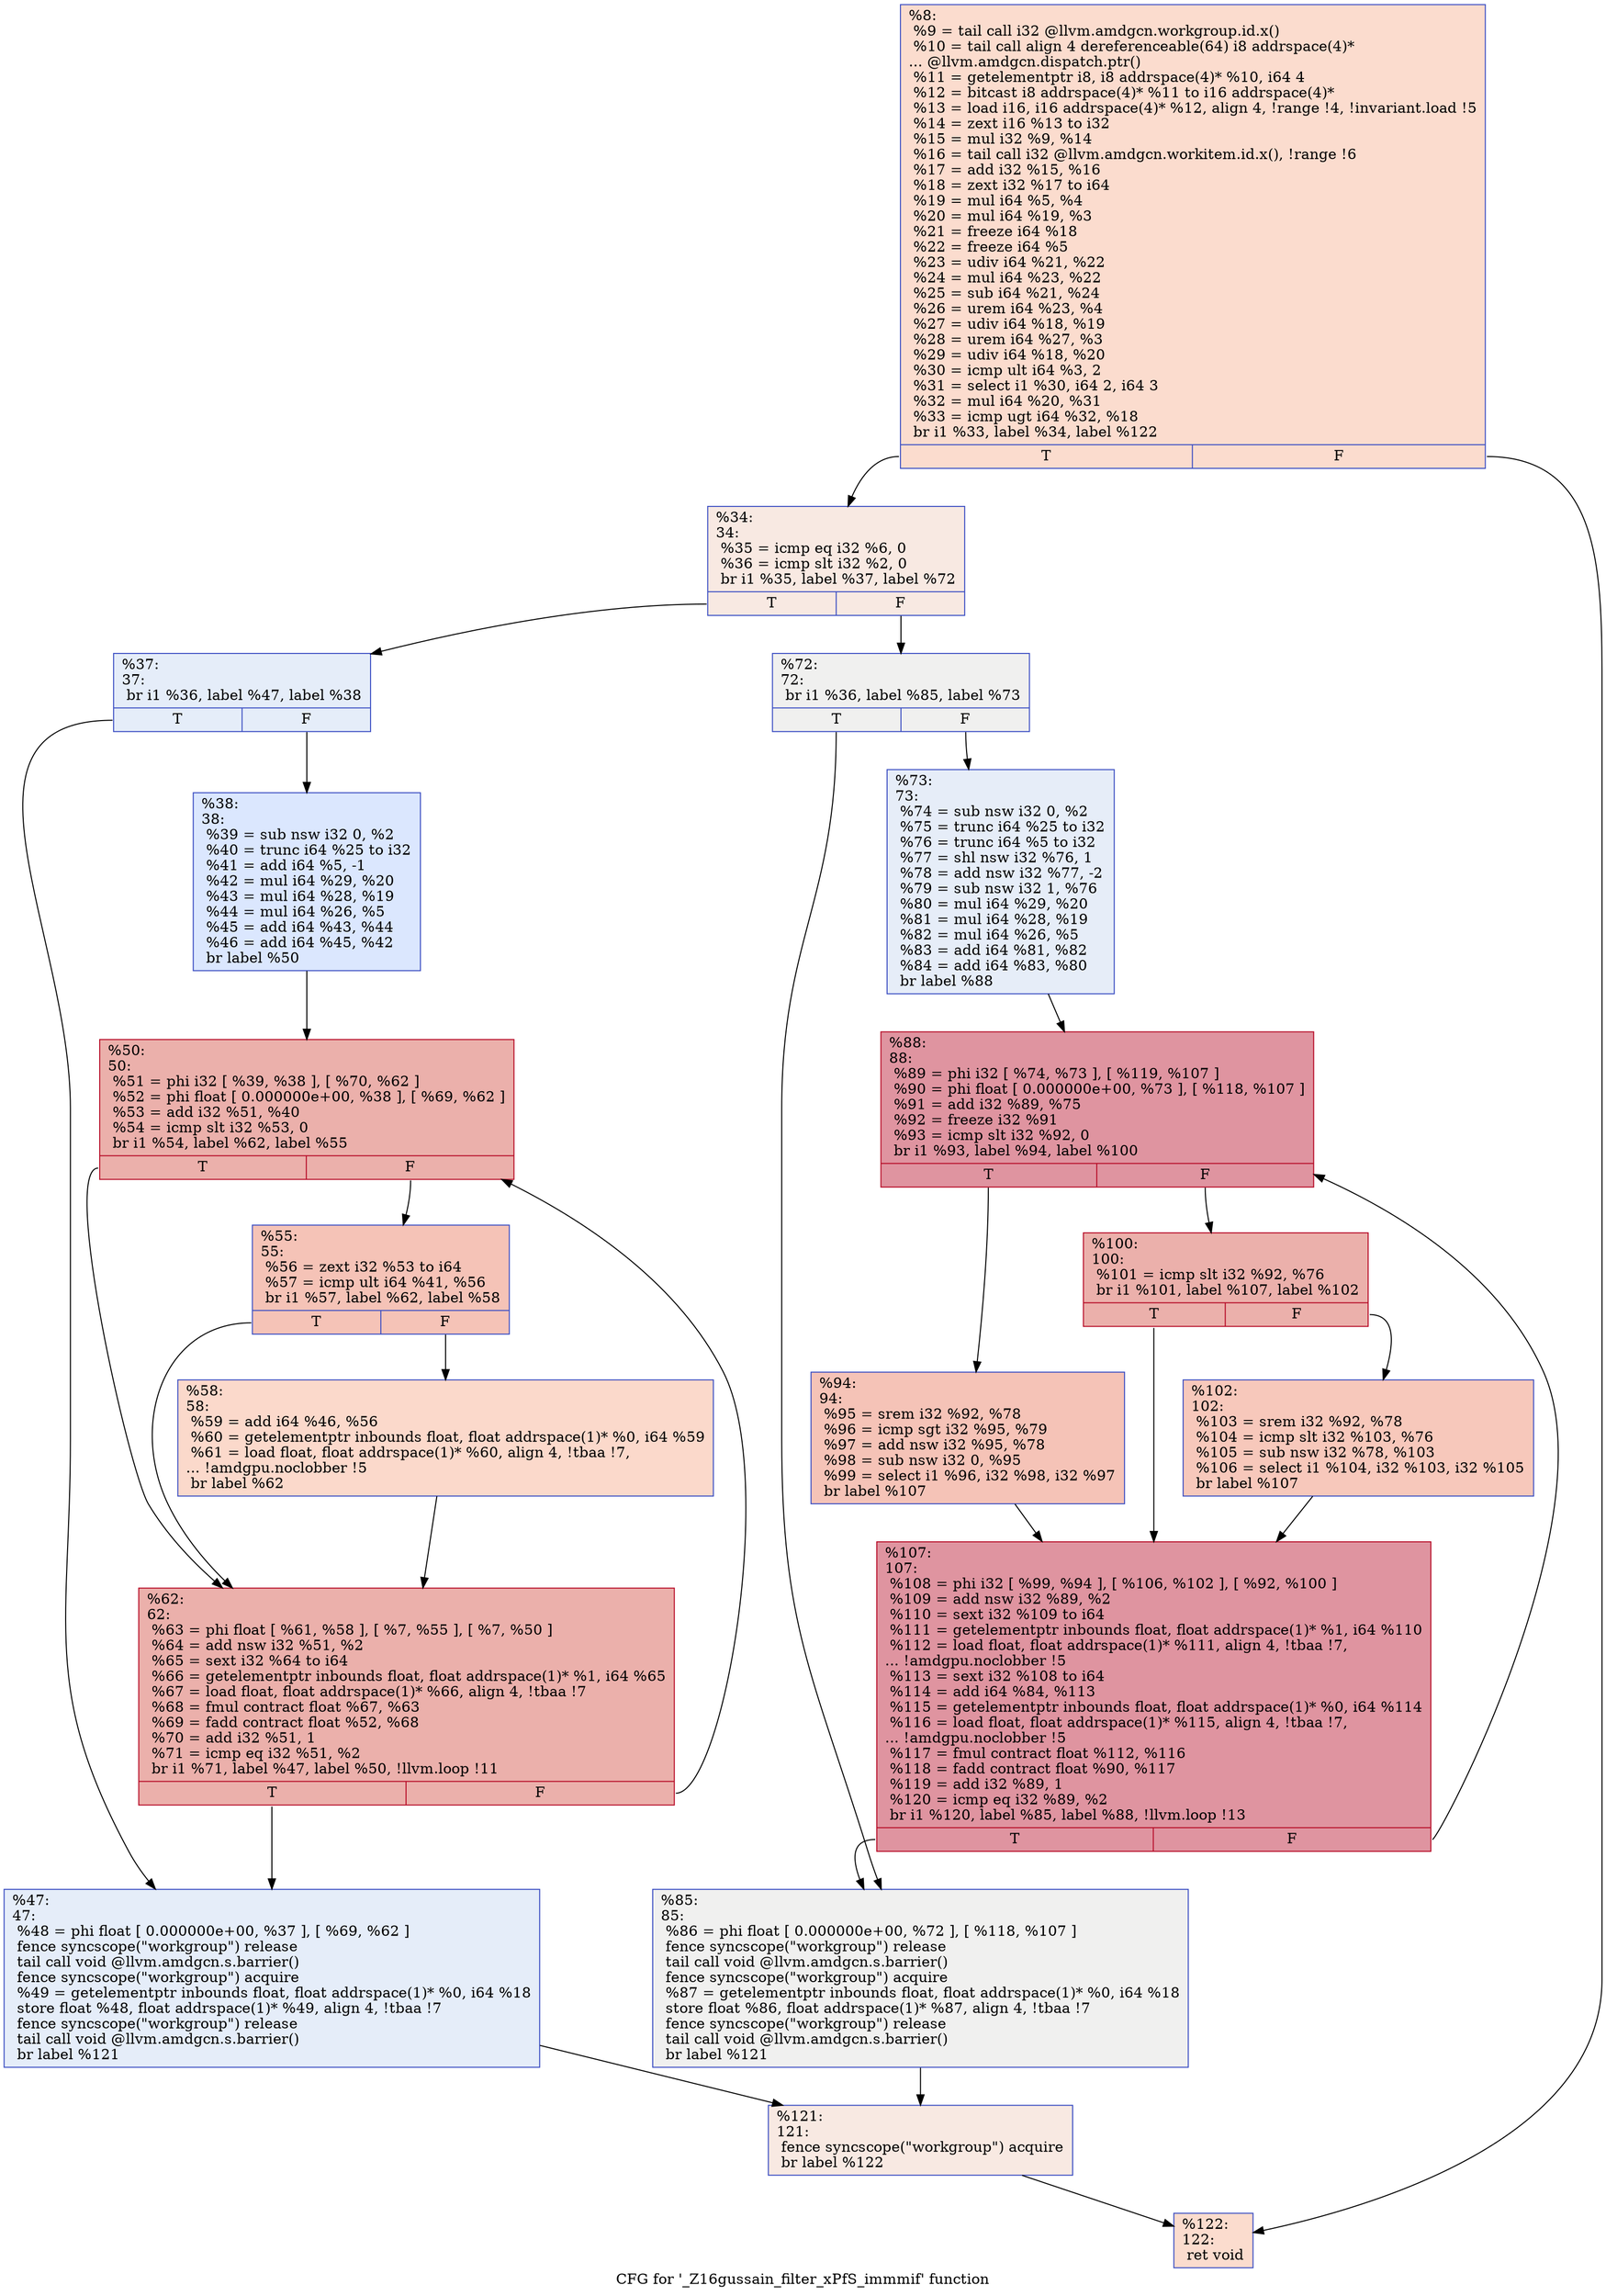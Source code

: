 digraph "CFG for '_Z16gussain_filter_xPfS_immmif' function" {
	label="CFG for '_Z16gussain_filter_xPfS_immmif' function";

	Node0x457f530 [shape=record,color="#3d50c3ff", style=filled, fillcolor="#f7af9170",label="{%8:\l  %9 = tail call i32 @llvm.amdgcn.workgroup.id.x()\l  %10 = tail call align 4 dereferenceable(64) i8 addrspace(4)*\l... @llvm.amdgcn.dispatch.ptr()\l  %11 = getelementptr i8, i8 addrspace(4)* %10, i64 4\l  %12 = bitcast i8 addrspace(4)* %11 to i16 addrspace(4)*\l  %13 = load i16, i16 addrspace(4)* %12, align 4, !range !4, !invariant.load !5\l  %14 = zext i16 %13 to i32\l  %15 = mul i32 %9, %14\l  %16 = tail call i32 @llvm.amdgcn.workitem.id.x(), !range !6\l  %17 = add i32 %15, %16\l  %18 = zext i32 %17 to i64\l  %19 = mul i64 %5, %4\l  %20 = mul i64 %19, %3\l  %21 = freeze i64 %18\l  %22 = freeze i64 %5\l  %23 = udiv i64 %21, %22\l  %24 = mul i64 %23, %22\l  %25 = sub i64 %21, %24\l  %26 = urem i64 %23, %4\l  %27 = udiv i64 %18, %19\l  %28 = urem i64 %27, %3\l  %29 = udiv i64 %18, %20\l  %30 = icmp ult i64 %3, 2\l  %31 = select i1 %30, i64 2, i64 3\l  %32 = mul i64 %20, %31\l  %33 = icmp ugt i64 %32, %18\l  br i1 %33, label %34, label %122\l|{<s0>T|<s1>F}}"];
	Node0x457f530:s0 -> Node0x4581350;
	Node0x457f530:s1 -> Node0x4581e80;
	Node0x4581350 [shape=record,color="#3d50c3ff", style=filled, fillcolor="#efcebd70",label="{%34:\l34:                                               \l  %35 = icmp eq i32 %6, 0\l  %36 = icmp slt i32 %2, 0\l  br i1 %35, label %37, label %72\l|{<s0>T|<s1>F}}"];
	Node0x4581350:s0 -> Node0x45820e0;
	Node0x4581350:s1 -> Node0x4582130;
	Node0x45820e0 [shape=record,color="#3d50c3ff", style=filled, fillcolor="#c5d6f270",label="{%37:\l37:                                               \l  br i1 %36, label %47, label %38\l|{<s0>T|<s1>F}}"];
	Node0x45820e0:s0 -> Node0x4582270;
	Node0x45820e0:s1 -> Node0x45822c0;
	Node0x45822c0 [shape=record,color="#3d50c3ff", style=filled, fillcolor="#aec9fc70",label="{%38:\l38:                                               \l  %39 = sub nsw i32 0, %2\l  %40 = trunc i64 %25 to i32\l  %41 = add i64 %5, -1\l  %42 = mul i64 %29, %20\l  %43 = mul i64 %28, %19\l  %44 = mul i64 %26, %5\l  %45 = add i64 %43, %44\l  %46 = add i64 %45, %42\l  br label %50\l}"];
	Node0x45822c0 -> Node0x4582890;
	Node0x4582270 [shape=record,color="#3d50c3ff", style=filled, fillcolor="#c5d6f270",label="{%47:\l47:                                               \l  %48 = phi float [ 0.000000e+00, %37 ], [ %69, %62 ]\l  fence syncscope(\"workgroup\") release\l  tail call void @llvm.amdgcn.s.barrier()\l  fence syncscope(\"workgroup\") acquire\l  %49 = getelementptr inbounds float, float addrspace(1)* %0, i64 %18\l  store float %48, float addrspace(1)* %49, align 4, !tbaa !7\l  fence syncscope(\"workgroup\") release\l  tail call void @llvm.amdgcn.s.barrier()\l  br label %121\l}"];
	Node0x4582270 -> Node0x4583c30;
	Node0x4582890 [shape=record,color="#b70d28ff", style=filled, fillcolor="#d24b4070",label="{%50:\l50:                                               \l  %51 = phi i32 [ %39, %38 ], [ %70, %62 ]\l  %52 = phi float [ 0.000000e+00, %38 ], [ %69, %62 ]\l  %53 = add i32 %51, %40\l  %54 = icmp slt i32 %53, 0\l  br i1 %54, label %62, label %55\l|{<s0>T|<s1>F}}"];
	Node0x4582890:s0 -> Node0x45833d0;
	Node0x4582890:s1 -> Node0x4583f70;
	Node0x4583f70 [shape=record,color="#3d50c3ff", style=filled, fillcolor="#e8765c70",label="{%55:\l55:                                               \l  %56 = zext i32 %53 to i64\l  %57 = icmp ult i64 %41, %56\l  br i1 %57, label %62, label %58\l|{<s0>T|<s1>F}}"];
	Node0x4583f70:s0 -> Node0x45833d0;
	Node0x4583f70:s1 -> Node0x45841b0;
	Node0x45841b0 [shape=record,color="#3d50c3ff", style=filled, fillcolor="#f7a88970",label="{%58:\l58:                                               \l  %59 = add i64 %46, %56\l  %60 = getelementptr inbounds float, float addrspace(1)* %0, i64 %59\l  %61 = load float, float addrspace(1)* %60, align 4, !tbaa !7,\l... !amdgpu.noclobber !5\l  br label %62\l}"];
	Node0x45841b0 -> Node0x45833d0;
	Node0x45833d0 [shape=record,color="#b70d28ff", style=filled, fillcolor="#d24b4070",label="{%62:\l62:                                               \l  %63 = phi float [ %61, %58 ], [ %7, %55 ], [ %7, %50 ]\l  %64 = add nsw i32 %51, %2\l  %65 = sext i32 %64 to i64\l  %66 = getelementptr inbounds float, float addrspace(1)* %1, i64 %65\l  %67 = load float, float addrspace(1)* %66, align 4, !tbaa !7\l  %68 = fmul contract float %67, %63\l  %69 = fadd contract float %52, %68\l  %70 = add i32 %51, 1\l  %71 = icmp eq i32 %51, %2\l  br i1 %71, label %47, label %50, !llvm.loop !11\l|{<s0>T|<s1>F}}"];
	Node0x45833d0:s0 -> Node0x4582270;
	Node0x45833d0:s1 -> Node0x4582890;
	Node0x4582130 [shape=record,color="#3d50c3ff", style=filled, fillcolor="#dedcdb70",label="{%72:\l72:                                               \l  br i1 %36, label %85, label %73\l|{<s0>T|<s1>F}}"];
	Node0x4582130:s0 -> Node0x4581de0;
	Node0x4582130:s1 -> Node0x45859c0;
	Node0x45859c0 [shape=record,color="#3d50c3ff", style=filled, fillcolor="#c7d7f070",label="{%73:\l73:                                               \l  %74 = sub nsw i32 0, %2\l  %75 = trunc i64 %25 to i32\l  %76 = trunc i64 %5 to i32\l  %77 = shl nsw i32 %76, 1\l  %78 = add nsw i32 %77, -2\l  %79 = sub nsw i32 1, %76\l  %80 = mul i64 %29, %20\l  %81 = mul i64 %28, %19\l  %82 = mul i64 %26, %5\l  %83 = add i64 %81, %82\l  %84 = add i64 %83, %80\l  br label %88\l}"];
	Node0x45859c0 -> Node0x45860f0;
	Node0x4581de0 [shape=record,color="#3d50c3ff", style=filled, fillcolor="#dedcdb70",label="{%85:\l85:                                               \l  %86 = phi float [ 0.000000e+00, %72 ], [ %118, %107 ]\l  fence syncscope(\"workgroup\") release\l  tail call void @llvm.amdgcn.s.barrier()\l  fence syncscope(\"workgroup\") acquire\l  %87 = getelementptr inbounds float, float addrspace(1)* %0, i64 %18\l  store float %86, float addrspace(1)* %87, align 4, !tbaa !7\l  fence syncscope(\"workgroup\") release\l  tail call void @llvm.amdgcn.s.barrier()\l  br label %121\l}"];
	Node0x4581de0 -> Node0x4583c30;
	Node0x45860f0 [shape=record,color="#b70d28ff", style=filled, fillcolor="#b70d2870",label="{%88:\l88:                                               \l  %89 = phi i32 [ %74, %73 ], [ %119, %107 ]\l  %90 = phi float [ 0.000000e+00, %73 ], [ %118, %107 ]\l  %91 = add i32 %89, %75\l  %92 = freeze i32 %91\l  %93 = icmp slt i32 %92, 0\l  br i1 %93, label %94, label %100\l|{<s0>T|<s1>F}}"];
	Node0x45860f0:s0 -> Node0x4586a80;
	Node0x45860f0:s1 -> Node0x4586ad0;
	Node0x4586a80 [shape=record,color="#3d50c3ff", style=filled, fillcolor="#e8765c70",label="{%94:\l94:                                               \l  %95 = srem i32 %92, %78\l  %96 = icmp sgt i32 %95, %79\l  %97 = add nsw i32 %95, %78\l  %98 = sub nsw i32 0, %95\l  %99 = select i1 %96, i32 %98, i32 %97\l  br label %107\l}"];
	Node0x4586a80 -> Node0x45861b0;
	Node0x4586ad0 [shape=record,color="#b70d28ff", style=filled, fillcolor="#d24b4070",label="{%100:\l100:                                              \l  %101 = icmp slt i32 %92, %76\l  br i1 %101, label %107, label %102\l|{<s0>T|<s1>F}}"];
	Node0x4586ad0:s0 -> Node0x45861b0;
	Node0x4586ad0:s1 -> Node0x4587000;
	Node0x4587000 [shape=record,color="#3d50c3ff", style=filled, fillcolor="#ed836670",label="{%102:\l102:                                              \l  %103 = srem i32 %92, %78\l  %104 = icmp slt i32 %103, %76\l  %105 = sub nsw i32 %78, %103\l  %106 = select i1 %104, i32 %103, i32 %105\l  br label %107\l}"];
	Node0x4587000 -> Node0x45861b0;
	Node0x45861b0 [shape=record,color="#b70d28ff", style=filled, fillcolor="#b70d2870",label="{%107:\l107:                                              \l  %108 = phi i32 [ %99, %94 ], [ %106, %102 ], [ %92, %100 ]\l  %109 = add nsw i32 %89, %2\l  %110 = sext i32 %109 to i64\l  %111 = getelementptr inbounds float, float addrspace(1)* %1, i64 %110\l  %112 = load float, float addrspace(1)* %111, align 4, !tbaa !7,\l... !amdgpu.noclobber !5\l  %113 = sext i32 %108 to i64\l  %114 = add i64 %84, %113\l  %115 = getelementptr inbounds float, float addrspace(1)* %0, i64 %114\l  %116 = load float, float addrspace(1)* %115, align 4, !tbaa !7,\l... !amdgpu.noclobber !5\l  %117 = fmul contract float %112, %116\l  %118 = fadd contract float %90, %117\l  %119 = add i32 %89, 1\l  %120 = icmp eq i32 %89, %2\l  br i1 %120, label %85, label %88, !llvm.loop !13\l|{<s0>T|<s1>F}}"];
	Node0x45861b0:s0 -> Node0x4581de0;
	Node0x45861b0:s1 -> Node0x45860f0;
	Node0x4583c30 [shape=record,color="#3d50c3ff", style=filled, fillcolor="#efcebd70",label="{%121:\l121:                                              \l  fence syncscope(\"workgroup\") acquire\l  br label %122\l}"];
	Node0x4583c30 -> Node0x4581e80;
	Node0x4581e80 [shape=record,color="#3d50c3ff", style=filled, fillcolor="#f7af9170",label="{%122:\l122:                                              \l  ret void\l}"];
}
